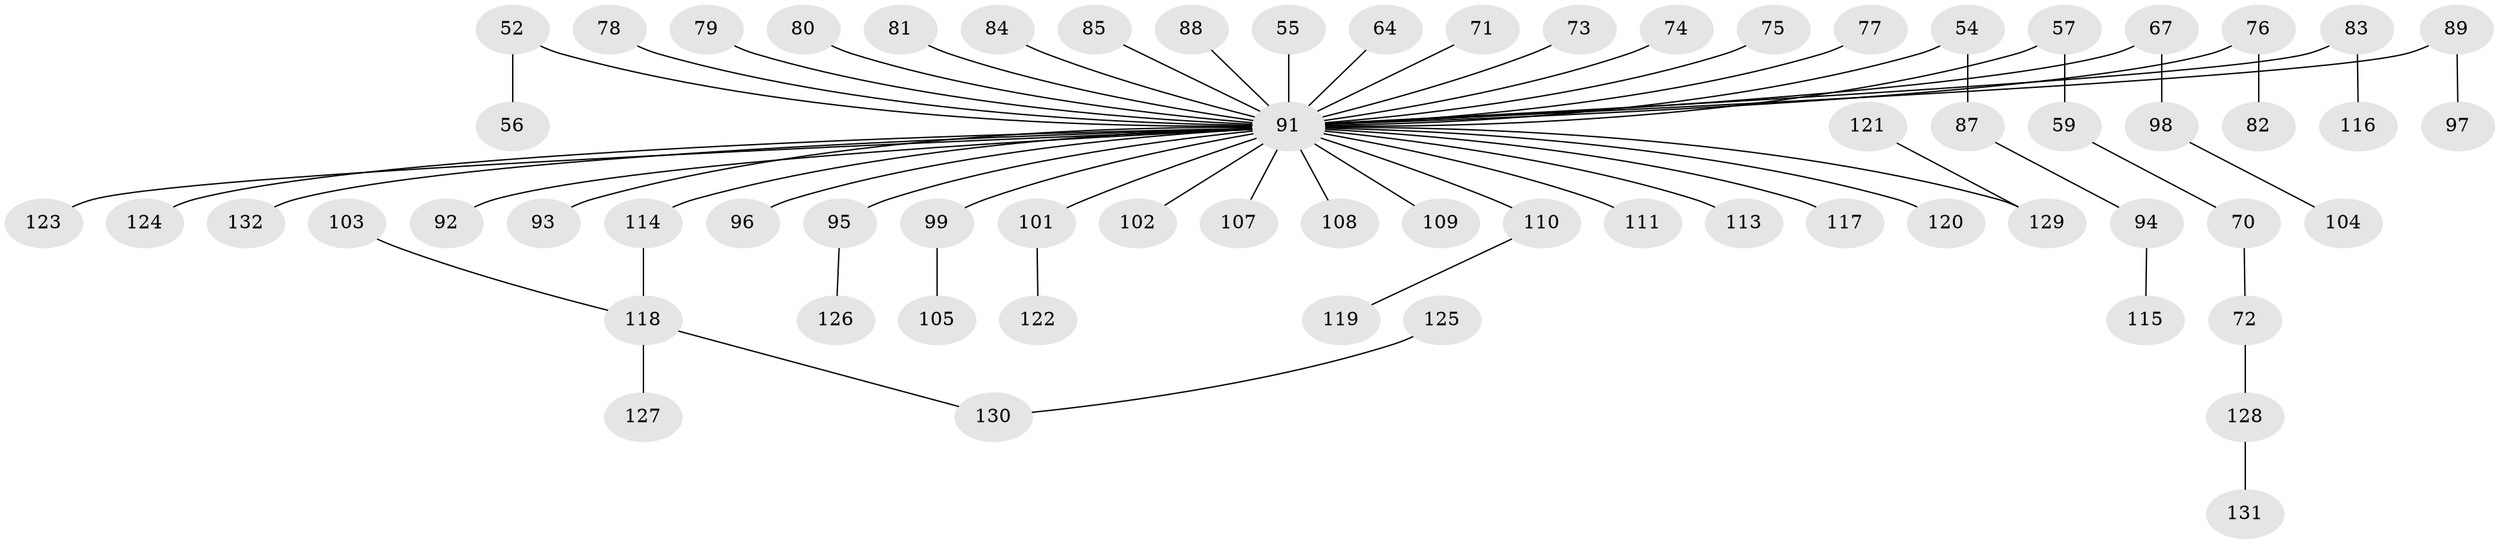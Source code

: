 // original degree distribution, {7: 0.015151515151515152, 5: 0.045454545454545456, 4: 0.03787878787878788, 3: 0.12878787878787878, 2: 0.30303030303030304, 1: 0.4621212121212121, 6: 0.007575757575757576}
// Generated by graph-tools (version 1.1) at 2025/53/03/09/25 04:53:22]
// undirected, 66 vertices, 65 edges
graph export_dot {
graph [start="1"]
  node [color=gray90,style=filled];
  52;
  54;
  55;
  56;
  57;
  59;
  64;
  67;
  70;
  71;
  72;
  73;
  74;
  75;
  76;
  77;
  78;
  79;
  80;
  81;
  82;
  83;
  84;
  85;
  87;
  88;
  89;
  91 [super="+30+41+8+19+27+28+46+32+60+36+37+58+65+42+38+63+69+62+66+51+24+40+34+44+43+47+45+48+50"];
  92;
  93;
  94;
  95;
  96;
  97;
  98;
  99;
  101;
  102;
  103;
  104;
  105;
  107;
  108;
  109;
  110 [super="+100"];
  111;
  113;
  114 [super="+5"];
  115;
  116;
  117;
  118 [super="+49+53"];
  119;
  120;
  121;
  122;
  123;
  124;
  125;
  126;
  127;
  128;
  129 [super="+106"];
  130 [super="+112"];
  131;
  132;
  52 -- 56;
  52 -- 91;
  54 -- 87;
  54 -- 91;
  55 -- 91;
  57 -- 59;
  57 -- 91;
  59 -- 70;
  64 -- 91;
  67 -- 98;
  67 -- 91;
  70 -- 72;
  71 -- 91;
  72 -- 128;
  73 -- 91;
  74 -- 91;
  75 -- 91;
  76 -- 82;
  76 -- 91;
  77 -- 91;
  78 -- 91;
  79 -- 91;
  80 -- 91;
  81 -- 91;
  83 -- 116;
  83 -- 91;
  84 -- 91;
  85 -- 91;
  87 -- 94;
  88 -- 91;
  89 -- 97;
  89 -- 91;
  91 -- 123;
  91 -- 132;
  91 -- 92;
  91 -- 93;
  91 -- 99;
  91 -- 107;
  91 -- 109;
  91 -- 113;
  91 -- 114;
  91 -- 120;
  91 -- 124;
  91 -- 101;
  91 -- 111;
  91 -- 95;
  91 -- 117;
  91 -- 108;
  91 -- 102;
  91 -- 96;
  91 -- 110;
  91 -- 129;
  94 -- 115;
  95 -- 126;
  98 -- 104;
  99 -- 105;
  101 -- 122;
  103 -- 118;
  110 -- 119;
  114 -- 118;
  118 -- 127;
  118 -- 130;
  121 -- 129;
  125 -- 130;
  128 -- 131;
}
